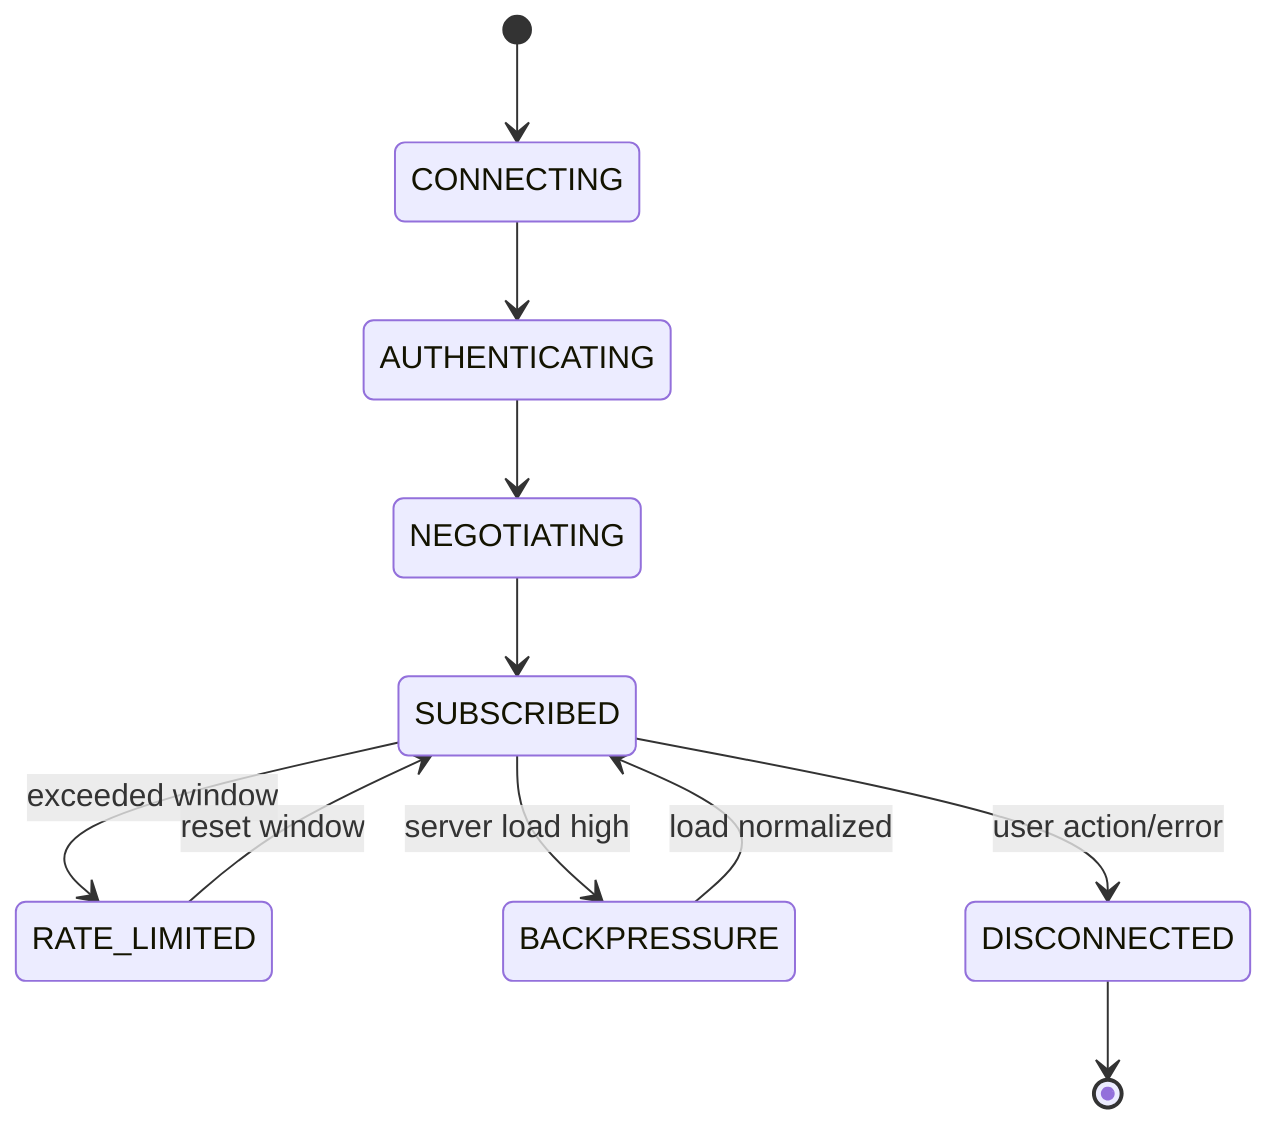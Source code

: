 stateDiagram-v2
  [*] --> CONNECTING
  CONNECTING --> AUTHENTICATING
  AUTHENTICATING --> NEGOTIATING
  NEGOTIATING --> SUBSCRIBED
  SUBSCRIBED --> RATE_LIMITED: exceeded window
  RATE_LIMITED --> SUBSCRIBED: reset window
  SUBSCRIBED --> BACKPRESSURE: server load high
  BACKPRESSURE --> SUBSCRIBED: load normalized
  SUBSCRIBED --> DISCONNECTED: user action/error
  DISCONNECTED --> [*]